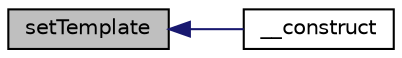 digraph "setTemplate"
{
  edge [fontname="Helvetica",fontsize="10",labelfontname="Helvetica",labelfontsize="10"];
  node [fontname="Helvetica",fontsize="10",shape=record];
  rankdir="LR";
  Node1 [label="setTemplate",height=0.2,width=0.4,color="black", fillcolor="grey75", style="filled" fontcolor="black"];
  Node1 -> Node2 [dir="back",color="midnightblue",fontsize="10",style="solid"];
  Node2 [label="__construct",height=0.2,width=0.4,color="black", fillcolor="white", style="filled",URL="$class_template.html#a5efa1ad8f3267178937b8fb23003bbd4"];
}
